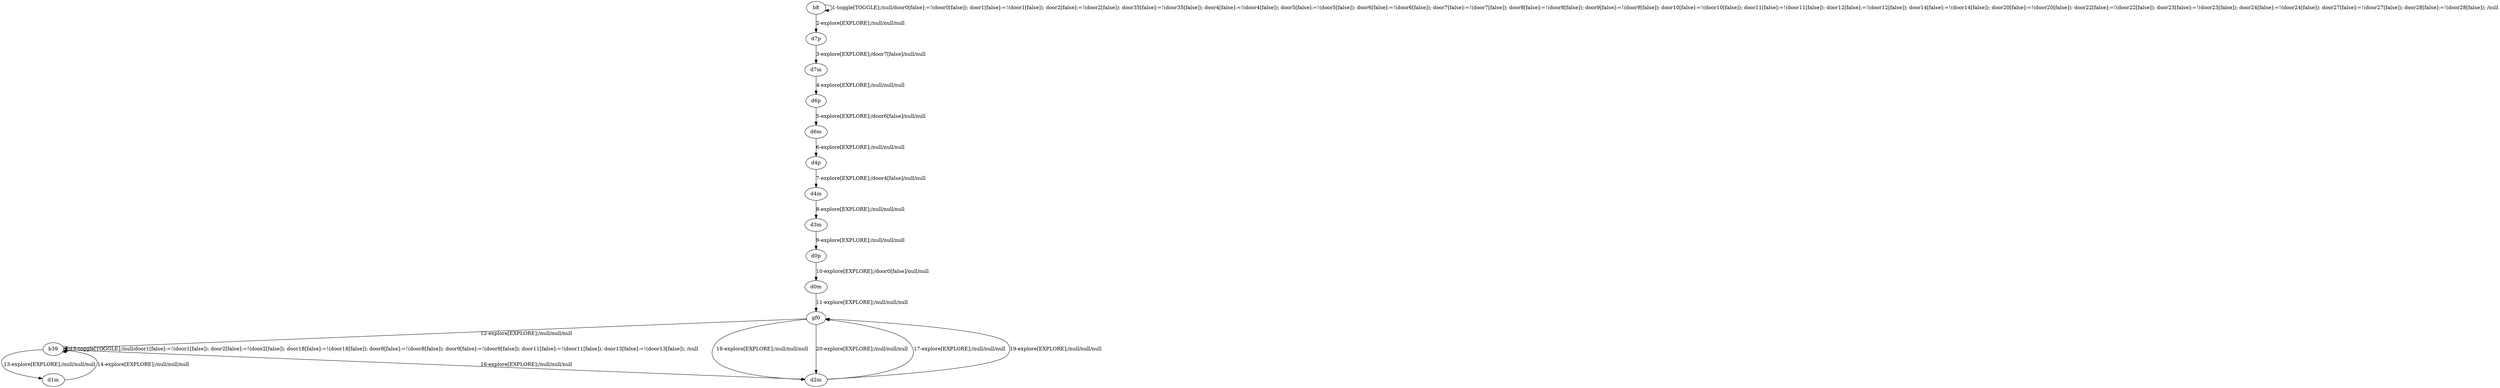 # Total number of goals covered by this test: 8
# d1m --> b39
# d0m --> gf0
# b39 --> b39
# b39 --> d1m
# d3m --> d0p
# gf0 --> b39
# b39 --> d2m
# gf0 --> d2m

digraph g {
"b8" -> "b8" [label = "1-toggle[TOGGLE];/null/door0[false]:=!(door0[false]); door1[false]:=!(door1[false]); door2[false]:=!(door2[false]); door35[false]:=!(door35[false]); door4[false]:=!(door4[false]); door5[false]:=!(door5[false]); door6[false]:=!(door6[false]); door7[false]:=!(door7[false]); door8[false]:=!(door8[false]); door9[false]:=!(door9[false]); door10[false]:=!(door10[false]); door11[false]:=!(door11[false]); door12[false]:=!(door12[false]); door14[false]:=!(door14[false]); door20[false]:=!(door20[false]); door22[false]:=!(door22[false]); door23[false]:=!(door23[false]); door24[false]:=!(door24[false]); door27[false]:=!(door27[false]); door28[false]:=!(door28[false]); /null"];
"b8" -> "d7p" [label = "2-explore[EXPLORE];/null/null/null"];
"d7p" -> "d7m" [label = "3-explore[EXPLORE];/door7[false]/null/null"];
"d7m" -> "d6p" [label = "4-explore[EXPLORE];/null/null/null"];
"d6p" -> "d6m" [label = "5-explore[EXPLORE];/door6[false]/null/null"];
"d6m" -> "d4p" [label = "6-explore[EXPLORE];/null/null/null"];
"d4p" -> "d4m" [label = "7-explore[EXPLORE];/door4[false]/null/null"];
"d4m" -> "d3m" [label = "8-explore[EXPLORE];/null/null/null"];
"d3m" -> "d0p" [label = "9-explore[EXPLORE];/null/null/null"];
"d0p" -> "d0m" [label = "10-explore[EXPLORE];/door0[false]/null/null"];
"d0m" -> "gf0" [label = "11-explore[EXPLORE];/null/null/null"];
"gf0" -> "b39" [label = "12-explore[EXPLORE];/null/null/null"];
"b39" -> "d1m" [label = "13-explore[EXPLORE];/null/null/null"];
"d1m" -> "b39" [label = "14-explore[EXPLORE];/null/null/null"];
"b39" -> "b39" [label = "15-toggle[TOGGLE];/null/door1[false]:=!(door1[false]); door2[false]:=!(door2[false]); door18[false]:=!(door18[false]); door8[false]:=!(door8[false]); door9[false]:=!(door9[false]); door11[false]:=!(door11[false]); door13[false]:=!(door13[false]); /null"];
"b39" -> "d2m" [label = "16-explore[EXPLORE];/null/null/null"];
"d2m" -> "gf0" [label = "17-explore[EXPLORE];/null/null/null"];
"gf0" -> "d2m" [label = "18-explore[EXPLORE];/null/null/null"];
"d2m" -> "gf0" [label = "19-explore[EXPLORE];/null/null/null"];
"gf0" -> "d2m" [label = "20-explore[EXPLORE];/null/null/null"];
}